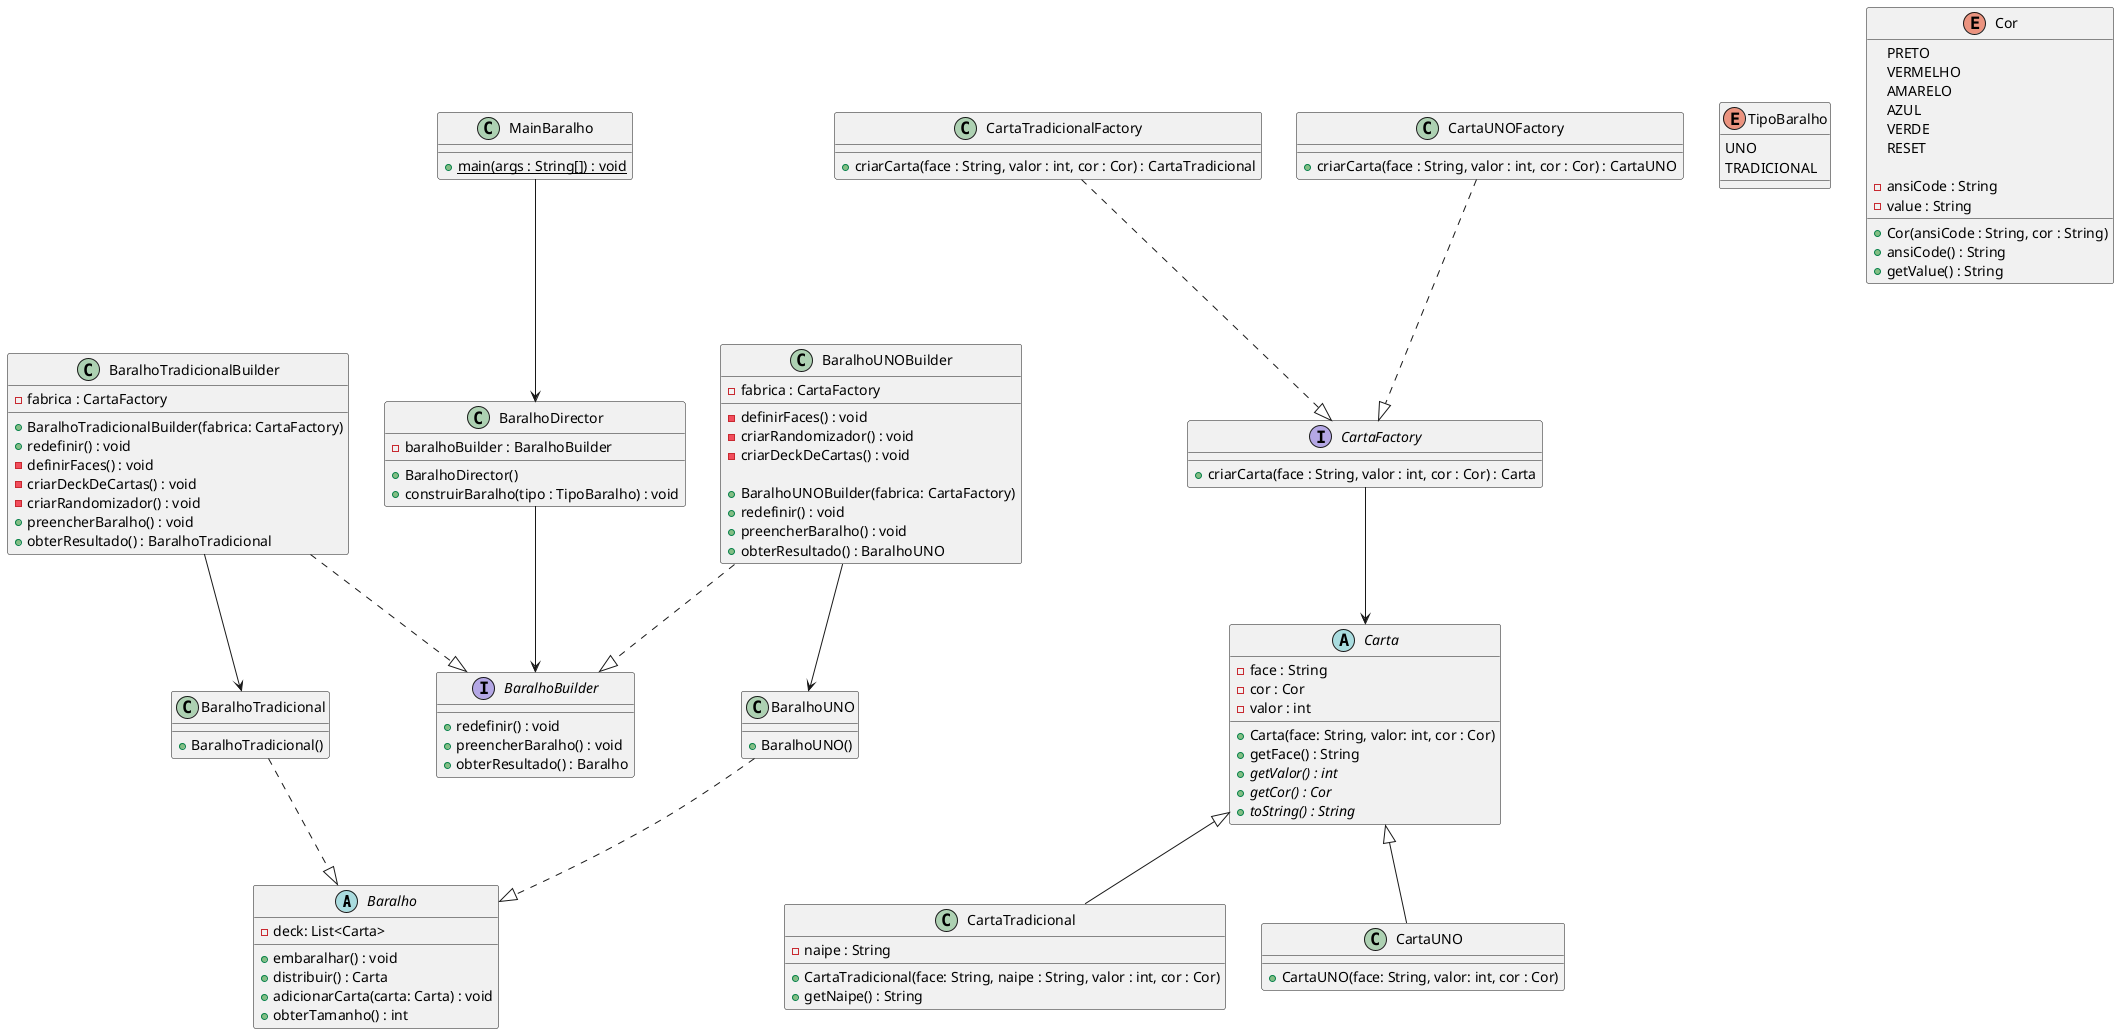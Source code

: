 @startuml diagrama_com_factory

'--------------------- Classes Baralho ---------------------
abstract class Baralho {
    - deck: List<Carta>

    + embaralhar() : void
    + distribuir() : Carta
    + adicionarCarta(carta: Carta) : void
    + obterTamanho() : int
}

class BaralhoTradicional {
    + BaralhoTradicional()
}

class BaralhoUNO {
    + BaralhoUNO()
}

'--------------------- Classes Carta ---------------------

abstract class Carta {
    - face : String
    - cor : Cor
    - valor : int

    + Carta(face: String, valor: int, cor : Cor)
    + getFace() : String
    + {abstract} getValor() : int
    + {abstract} getCor() : Cor
    + {abstract} toString() : String
}

class CartaTradicional extends Carta {
    - naipe : String

    + CartaTradicional(face: String, naipe : String, valor : int, cor : Cor)
    + getNaipe() : String
}

class CartaUNO extends Carta {
    + CartaUNO(face: String, valor: int, cor : Cor)
}

enum TipoBaralho {
    UNO
    TRADICIONAL
}

enum Cor {
    PRETO
    VERMELHO
    AMARELO
    AZUL
    VERDE
    RESET

    - ansiCode : String
    - value : String

    + Cor(ansiCode : String, cor : String)
    + ansiCode() : String
    + getValue() : String
}

'--------------------- Builder Pattern ---------------------

interface BaralhoBuilder {
    + redefinir() : void
    + preencherBaralho() : void
    + obterResultado() : Baralho
}

class BaralhoTradicionalBuilder {
    - fabrica : CartaFactory

    + BaralhoTradicionalBuilder(fabrica: CartaFactory)
    + redefinir() : void
    - definirFaces() : void
    - criarDeckDeCartas() : void
    - criarRandomizador() : void
    + preencherBaralho() : void
    + obterResultado() : BaralhoTradicional
}

class BaralhoUNOBuilder {
    - fabrica : CartaFactory

    - definirFaces() : void
    - criarRandomizador() : void
    - criarDeckDeCartas() : void

    + BaralhoUNOBuilder(fabrica: CartaFactory)
    + redefinir() : void
    + preencherBaralho() : void
    + obterResultado() : BaralhoUNO
}

class BaralhoDirector {
    - baralhoBuilder : BaralhoBuilder

    + BaralhoDirector()
    + construirBaralho(tipo : TipoBaralho) : void
}

'--------------------- Factory Method ---------------------

interface CartaFactory {
    + criarCarta(face : String, valor : int, cor : Cor) : Carta
}

class CartaTradicionalFactory {
    + criarCarta(face : String, valor : int, cor : Cor) : CartaTradicional
}

class CartaUNOFactory {
    + criarCarta(face : String, valor : int, cor : Cor) : CartaUNO
}


'--------------------- Cliente ---------------------

class MainBaralho {
    + {static} main(args : String[]) : void
}

'--------------------- Relacionamentos ---------------------

MainBaralho --> BaralhoDirector
BaralhoDirector --> BaralhoBuilder

BaralhoTradicional ..|> Baralho
BaralhoUNO ..|> Baralho

BaralhoTradicionalBuilder ..|> BaralhoBuilder
BaralhoUNOBuilder ..|> BaralhoBuilder

CartaTradicionalFactory ..|> CartaFactory
CartaUNOFactory ..|> CartaFactory

CartaFactory --> Carta

BaralhoTradicionalBuilder --> BaralhoTradicional
BaralhoUNOBuilder --> BaralhoUNO


@enduml
